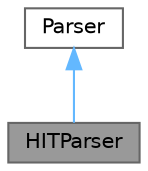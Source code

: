 digraph "HITParser"
{
 // LATEX_PDF_SIZE
  bgcolor="transparent";
  edge [fontname=Helvetica,fontsize=10,labelfontname=Helvetica,labelfontsize=10];
  node [fontname=Helvetica,fontsize=10,shape=box,height=0.2,width=0.4];
  Node1 [id="Node000001",label="HITParser",height=0.2,width=0.4,color="gray40", fillcolor="grey60", style="filled", fontcolor="black",tooltip="A parser is responsible for parsing an input file into a collection of options which can be used by t..."];
  Node2 -> Node1 [id="edge1_Node000001_Node000002",dir="back",color="steelblue1",style="solid",tooltip=" "];
  Node2 [id="Node000002",label="Parser",height=0.2,width=0.4,color="gray40", fillcolor="white", style="filled",URL="$classneml2_1_1Parser.html",tooltip="A parser is responsible for parsing an input file into a collection of options which can be used by t..."];
}
